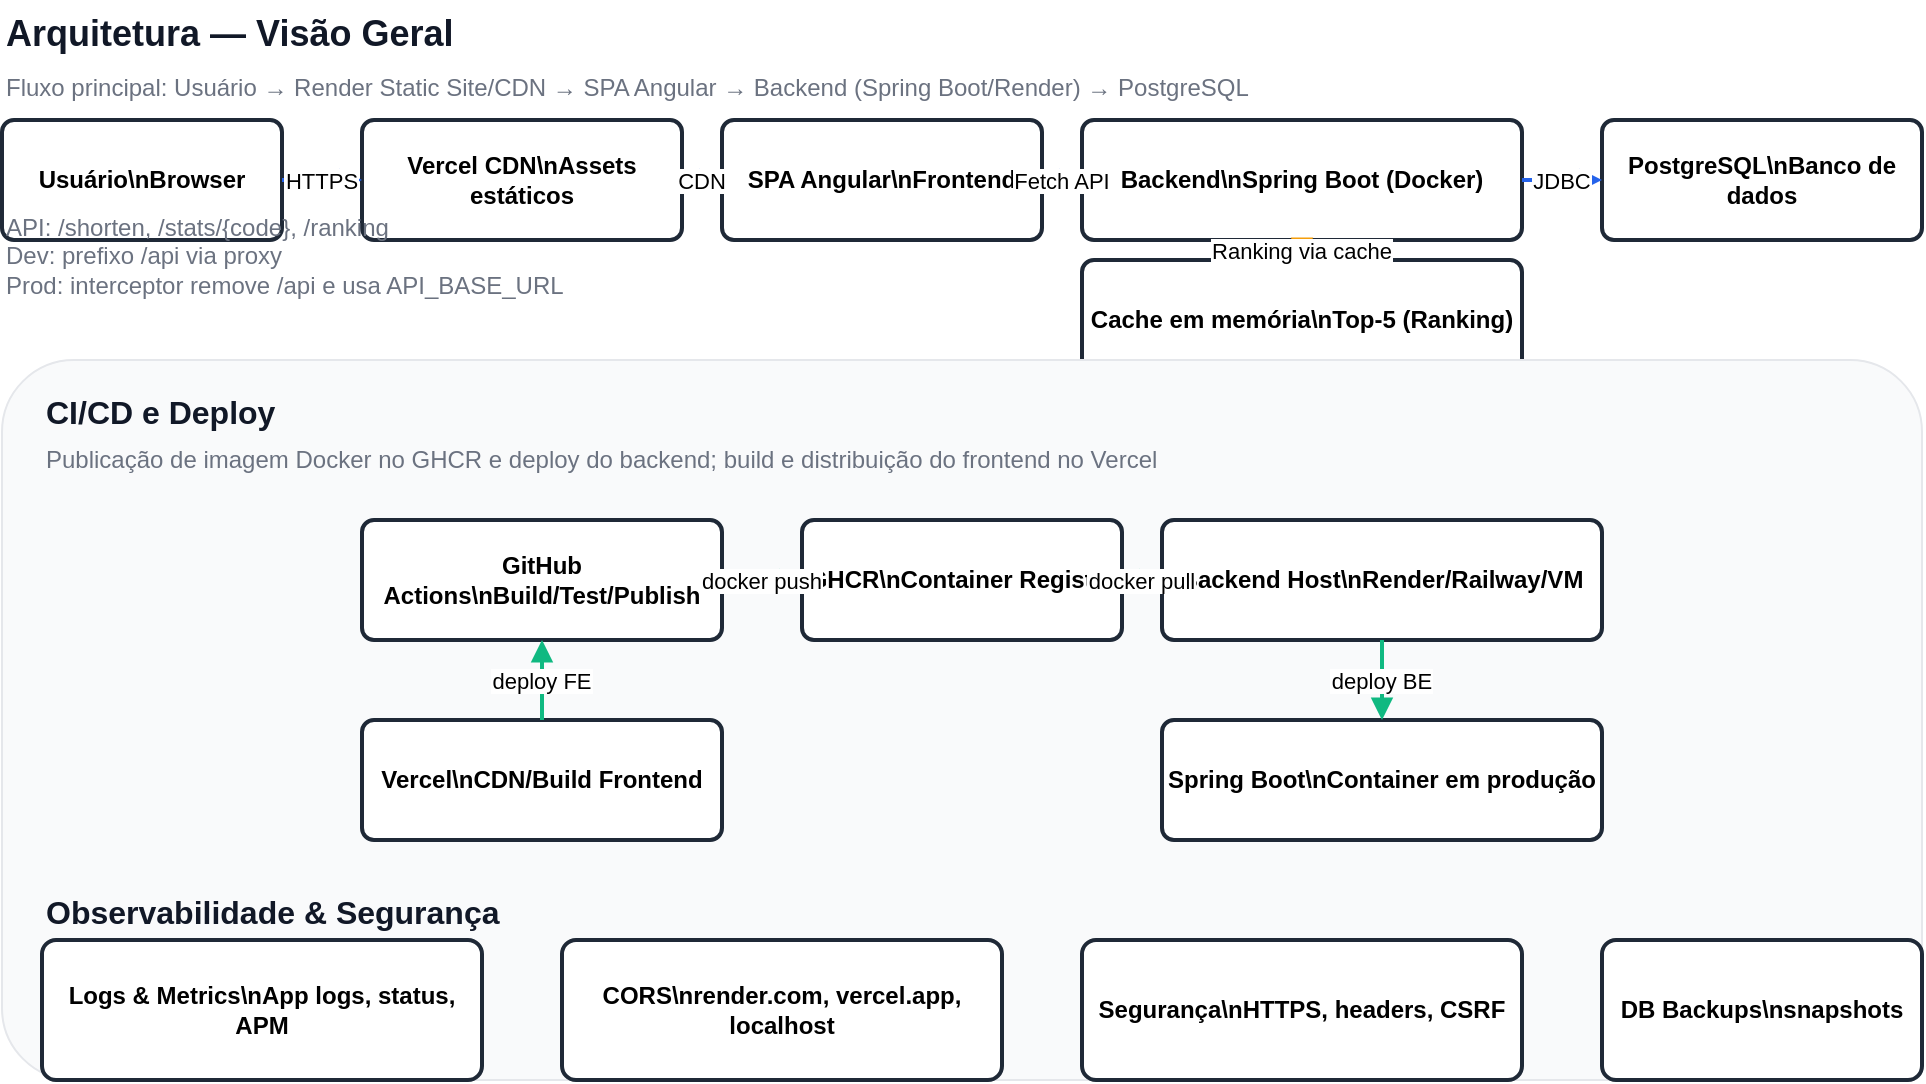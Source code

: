 <mxfile version="28.2.4">
  <diagram id="overview" name="Arquitetura — Visão Geral">
    <mxGraphModel dx="1281" dy="527" grid="1" gridSize="10" guides="1" tooltips="1" connect="1" arrows="1" fold="1" page="1" pageScale="1" pageWidth="1000" pageHeight="600" background="#ffffff" math="0" shadow="0">
      <root>
        <mxCell id="0" />
        <mxCell id="1" parent="0" />
        <mxCell id="title" value="Arquitetura — Visão Geral" style="text;html=1;strokeColor=none;fillColor=none;align=left;verticalAlign=top;fontSize=18;fontStyle=1;fontColor=#111827;" parent="1" vertex="1">
          <mxGeometry x="20" y="20" width="400" height="30" as="geometry" />
        </mxCell>
        <mxCell id="subtitle" value="Fluxo principal: Usuário → Render Static Site/CDN → SPA Angular → Backend (Spring Boot/Render) → PostgreSQL" style="text;html=1;strokeColor=none;fillColor=none;align=left;verticalAlign=top;fontSize=12;fontColor=#6B7280;" parent="1" vertex="1">
          <mxGeometry x="20" y="50" width="960" height="20" as="geometry" />
        </mxCell>
        <mxCell id="user" value="Usuário\nBrowser" style="rounded=1;whiteSpace=wrap;html=1;fillColor=#FFFFFF;strokeColor=#1F2937;strokeWidth=2;arcSize=10;fontSize=12;fontStyle=1;" parent="1" vertex="1">
          <mxGeometry x="20" y="80" width="140" height="60" as="geometry" />
        </mxCell>
        <mxCell id="cdn" value="Vercel CDN\nAssets estáticos" style="rounded=1;whiteSpace=wrap;html=1;fillColor=#FFFFFF;strokeColor=#1F2937;strokeWidth=2;arcSize=10;fontSize=12;fontStyle=1;" parent="1" vertex="1">
          <mxGeometry x="200" y="80" width="160" height="60" as="geometry" />
        </mxCell>
        <mxCell id="spa" value="SPA Angular\nFrontend" style="rounded=1;whiteSpace=wrap;html=1;fillColor=#FFFFFF;strokeColor=#1F2937;strokeWidth=2;arcSize=10;fontSize=12;fontStyle=1;" parent="1" vertex="1">
          <mxGeometry x="380" y="80" width="160" height="60" as="geometry" />
        </mxCell>
        <mxCell id="backend" value="Backend\nSpring Boot (Docker)" style="rounded=1;whiteSpace=wrap;html=1;fillColor=#FFFFFF;strokeColor=#1F2937;strokeWidth=2;arcSize=10;fontSize=12;fontStyle=1;" parent="1" vertex="1">
          <mxGeometry x="560" y="80" width="220" height="60" as="geometry" />
        </mxCell>
        <mxCell id="cache" value="Cache em memória\nTop-5 (Ranking)" style="rounded=1;whiteSpace=wrap;html=1;fillColor=#FFFFFF;strokeColor=#1F2937;strokeWidth=2;arcSize=10;fontSize=12;fontStyle=1;" parent="1" vertex="1">
          <mxGeometry x="560" y="150" width="220" height="60" as="geometry" />
        </mxCell>
        <mxCell id="e9" value="Atualiza Top-5" style="endArrow=block;endFill=1;strokeColor=#F59E0B;strokeWidth=2;fontSize=11;" parent="1" source="backend" target="cache" edge="1">
          <mxGeometry relative="1" as="geometry" />
        </mxCell>
        <mxCell id="e10" value="Ranking via cache" style="endArrow=block;endFill=1;strokeColor=#F59E0B;strokeWidth=2;fontSize=11;" parent="1" source="cache" target="backend" edge="1">
          <mxGeometry relative="1" as="geometry" />
        </mxCell>
        <mxCell id="api-note" value="API: /shorten, /stats/{code}, /ranking&#xa;Dev: prefixo /api via proxy&#xa;Prod: interceptor remove /api e usa API_BASE_URL" style="text;html=1;strokeColor=none;fillColor=none;align=left;verticalAlign=top;fontSize=12;fontColor=#6B7280;" parent="1" vertex="1">
          <mxGeometry x="20" y="120" width="520" height="50" as="geometry" />
        </mxCell>
        <mxCell id="db" value="PostgreSQL\nBanco de dados" style="rounded=1;whiteSpace=wrap;html=1;fillColor=#FFFFFF;strokeColor=#1F2937;strokeWidth=2;arcSize=10;fontSize=12;fontStyle=1;" parent="1" vertex="1">
          <mxGeometry x="820" y="80" width="160" height="60" as="geometry" />
        </mxCell>
        <mxCell id="e1" value="HTTPS" style="endArrow=block;endFill=1;strokeColor=#2563EB;strokeWidth=2;fontSize=11;" parent="1" source="user" target="cdn" edge="1">
          <mxGeometry relative="1" as="geometry" />
        </mxCell>
        <mxCell id="e2" value="CDN" style="endArrow=block;endFill=1;strokeColor=#2563EB;strokeWidth=2;fontSize=11;" parent="1" source="cdn" target="spa" edge="1">
          <mxGeometry relative="1" as="geometry" />
        </mxCell>
        <mxCell id="e3" value="Fetch API" style="endArrow=block;endFill=1;strokeColor=#2563EB;strokeWidth=2;fontSize=11;" parent="1" source="spa" target="backend" edge="1">
          <mxGeometry relative="1" as="geometry" />
        </mxCell>
        <mxCell id="e4" value="JDBC" style="endArrow=block;endFill=1;strokeColor=#2563EB;strokeWidth=2;fontSize=11;" parent="1" source="backend" target="db" edge="1">
          <mxGeometry relative="1" as="geometry" />
        </mxCell>
        <mxCell id="cicd-bg" value="" style="rounded=1;whiteSpace=wrap;html=1;fillColor=#F9FAFB;strokeColor=#E5E7EB;strokeWidth=1;arcSize=10;" parent="1" vertex="1">
          <mxGeometry x="20" y="200" width="960" height="360" as="geometry" />
        </mxCell>
        <mxCell id="cicd-title" value="CI/CD e Deploy" style="text;html=1;strokeColor=none;fillColor=none;align=left;verticalAlign=top;fontSize=16;fontStyle=1;fontColor=#111827;" parent="1" vertex="1">
          <mxGeometry x="40" y="210" width="400" height="24" as="geometry" />
        </mxCell>
        <mxCell id="cicd-note" value="Publicação de imagem Docker no GHCR e deploy do backend; build e distribuição do frontend no Vercel" style="text;html=1;strokeColor=none;fillColor=none;align=left;verticalAlign=top;fontSize=12;fontColor=#6B7280;" parent="1" vertex="1">
          <mxGeometry x="40" y="236" width="920" height="20" as="geometry" />
        </mxCell>
        <mxCell id="gha-be" value="GitHub Actions\nBuild/Test/Publish" style="rounded=1;whiteSpace=wrap;html=1;fillColor=#FFFFFF;strokeColor=#1F2937;strokeWidth=2;arcSize=10;fontSize=12;fontStyle=1;" parent="1" vertex="1">
          <mxGeometry x="200" y="280" width="180" height="60" as="geometry" />
        </mxCell>
        <mxCell id="ghcr" value="GHCR\nContainer Registry" style="rounded=1;whiteSpace=wrap;html=1;fillColor=#FFFFFF;strokeColor=#1F2937;strokeWidth=2;arcSize=10;fontSize=12;fontStyle=1;" parent="1" vertex="1">
          <mxGeometry x="420" y="280" width="160" height="60" as="geometry" />
        </mxCell>
        <mxCell id="be-host" value="Backend Host\nRender/Railway/VM" style="rounded=1;whiteSpace=wrap;html=1;fillColor=#FFFFFF;strokeColor=#1F2937;strokeWidth=2;arcSize=10;fontSize=12;fontStyle=1;" parent="1" vertex="1">
          <mxGeometry x="600" y="280" width="220" height="60" as="geometry" />
        </mxCell>
        <mxCell id="e5" value="docker push" style="endArrow=block;endFill=1;strokeColor=#10B981;strokeWidth=2;fontSize=11;" parent="1" source="gha-be" target="ghcr" edge="1">
          <mxGeometry relative="1" as="geometry" />
        </mxCell>
        <mxCell id="e6" value="docker pull" style="endArrow=block;endFill=1;strokeColor=#10B981;strokeWidth=2;fontSize=11;" parent="1" source="ghcr" target="be-host" edge="1">
          <mxGeometry relative="1" as="geometry" />
        </mxCell>
        <mxCell id="vercel" value="Vercel\nCDN/Build Frontend" style="rounded=1;whiteSpace=wrap;html=1;fillColor=#FFFFFF;strokeColor=#1F2937;strokeWidth=2;arcSize=10;fontSize=12;fontStyle=1;" parent="1" vertex="1">
          <mxGeometry x="200" y="380" width="180" height="60" as="geometry" />
        </mxCell>
        <mxCell id="e7" value="deploy FE" style="endArrow=block;endFill=1;strokeColor=#10B981;strokeWidth=2;fontSize=11;" parent="1" edge="1">
          <mxGeometry relative="1" as="geometry">
            <mxPoint x="290" y="380" as="sourcePoint" />
            <mxPoint x="290" y="340" as="targetPoint" />
          </mxGeometry>
        </mxCell>
        <mxCell id="spring" value="Spring Boot\nContainer em produção" style="rounded=1;whiteSpace=wrap;html=1;fillColor=#FFFFFF;strokeColor=#1F2937;strokeWidth=2;arcSize=10;fontSize=12;fontStyle=1;" parent="1" vertex="1">
          <mxGeometry x="600" y="380" width="220" height="60" as="geometry" />
        </mxCell>
        <mxCell id="e8" value="deploy BE" style="endArrow=block;endFill=1;strokeColor=#10B981;strokeWidth=2;fontSize=11;" parent="1" edge="1">
          <mxGeometry relative="1" as="geometry">
            <mxPoint x="710" y="340" as="sourcePoint" />
            <mxPoint x="710" y="380" as="targetPoint" />
          </mxGeometry>
        </mxCell>
        <mxCell id="obs-title" value="Observabilidade &amp; Segurança" style="text;html=1;strokeColor=none;fillColor=none;align=left;verticalAlign=top;fontSize=16;fontStyle=1;fontColor=#111827;" parent="1" vertex="1">
          <mxGeometry x="40" y="460" width="400" height="24" as="geometry" />
        </mxCell>
        <mxCell id="logs" value="Logs &amp; Metrics\nApp logs, status, APM" style="rounded=1;whiteSpace=wrap;html=1;fillColor=#FFFFFF;strokeColor=#1F2937;strokeWidth=2;arcSize=10;fontSize=12;fontStyle=1;" parent="1" vertex="1">
          <mxGeometry x="40" y="490" width="220" height="70" as="geometry" />
        </mxCell>
        <mxCell id="cors" value="CORS\nrender.com, vercel.app, localhost" style="rounded=1;whiteSpace=wrap;html=1;fillColor=#FFFFFF;strokeColor=#1F2937;strokeWidth=2;arcSize=10;fontSize=12;fontStyle=1;" parent="1" vertex="1">
          <mxGeometry x="300" y="490" width="220" height="70" as="geometry" />
        </mxCell>
        <mxCell id="sec" value="Segurança\nHTTPS, headers, CSRF" style="rounded=1;whiteSpace=wrap;html=1;fillColor=#FFFFFF;strokeColor=#1F2937;strokeWidth=2;arcSize=10;fontSize=12;fontStyle=1;" parent="1" vertex="1">
          <mxGeometry x="560" y="490" width="220" height="70" as="geometry" />
        </mxCell>
        <mxCell id="bkp" value="DB Backups\nsnapshots" style="rounded=1;whiteSpace=wrap;html=1;fillColor=#FFFFFF;strokeColor=#1F2937;strokeWidth=2;arcSize=10;fontSize=12;fontStyle=1;" parent="1" vertex="1">
          <mxGeometry x="820" y="490" width="160" height="70" as="geometry" />
        </mxCell>
      </root>
    </mxGraphModel>
  </diagram>
</mxfile>
